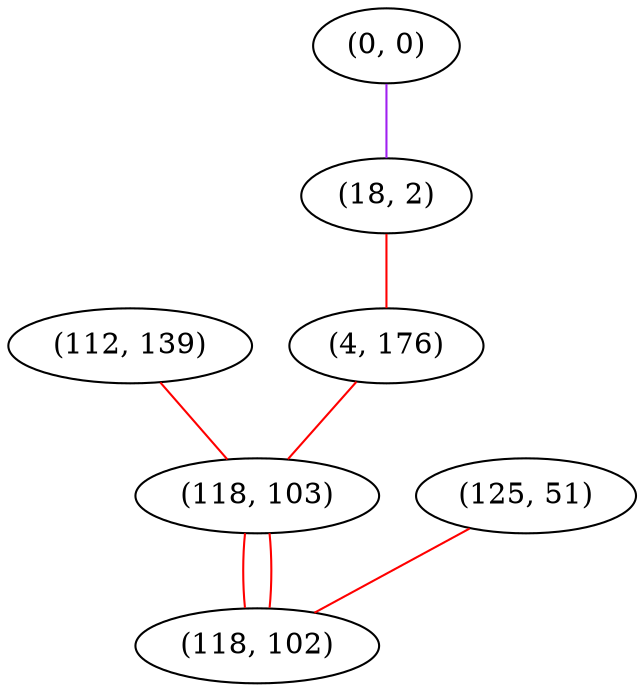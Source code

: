 graph "" {
"(112, 139)";
"(0, 0)";
"(125, 51)";
"(18, 2)";
"(4, 176)";
"(118, 103)";
"(118, 102)";
"(112, 139)" -- "(118, 103)"  [color=red, key=0, weight=1];
"(0, 0)" -- "(18, 2)"  [color=purple, key=0, weight=4];
"(125, 51)" -- "(118, 102)"  [color=red, key=0, weight=1];
"(18, 2)" -- "(4, 176)"  [color=red, key=0, weight=1];
"(4, 176)" -- "(118, 103)"  [color=red, key=0, weight=1];
"(118, 103)" -- "(118, 102)"  [color=red, key=0, weight=1];
"(118, 103)" -- "(118, 102)"  [color=red, key=1, weight=1];
}
